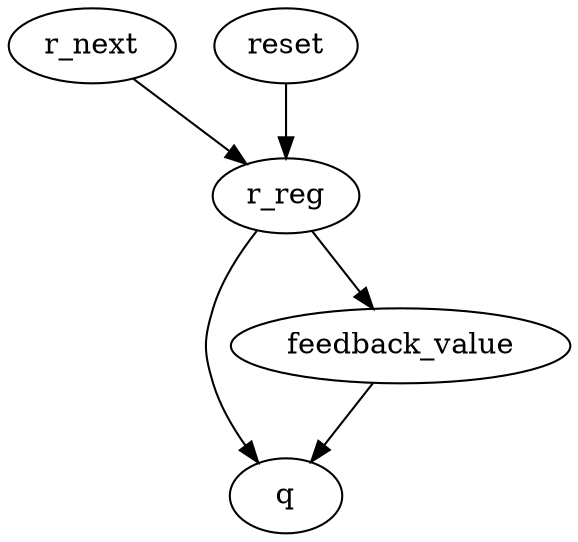 strict digraph "" {
	r_reg -> q	[weight=1.0];
	r_reg -> feedback_value	[weight=1.0];
	r_next -> r_reg	[weight=1.0];
	feedback_value -> q	[weight=1.0];
	reset -> r_reg	[weight=2.0];
}
